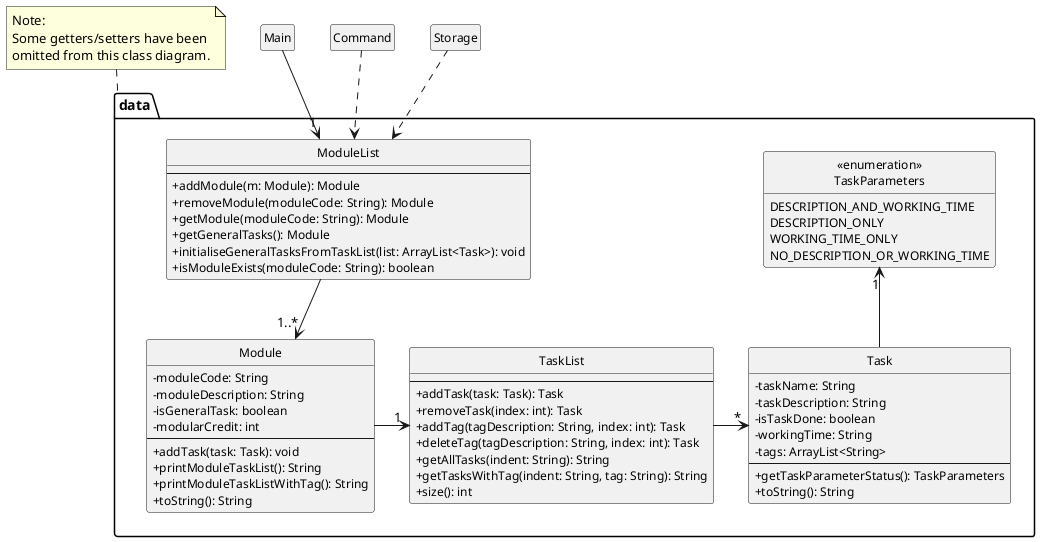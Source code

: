 @startuml

!define ABSTRACT &#123;abstract&#125;

skinparam classAttributeIconSize 0
skinparam shadowing false
skinparam classFontSize 12
skinparam classAttributeFontSize 12
hide circle

package data {
    class ModuleList {
        --
        + addModule(m: Module): Module
        + removeModule(moduleCode: String): Module
        + getModule(moduleCode: String): Module
        + getGeneralTasks(): Module
        + initialiseGeneralTasksFromTaskList(list: ArrayList<Task>): void
        + isModuleExists(moduleCode: String): boolean
    }

    class Module {
        - moduleCode: String
        - moduleDescription: String
        - isGeneralTask: boolean
        - modularCredit: int
        --
        + addTask(task: Task): void
        + printModuleTaskList(): String
        + printModuleTaskListWithTag(): String
        + toString(): String
    }

    class TaskList {
        --
        + addTask(task: Task): Task
        + removeTask(index: int): Task
        + addTag(tagDescription: String, index: int): Task
        + deleteTag(tagDescription: String, index: int): Task
        + getAllTasks(indent: String): String
        + getTasksWithTag(indent: String, tag: String): String
        + size(): int
    }

    class Task {
        - taskName: String
        - taskDescription: String
        - isTaskDone: boolean
        - workingTime: String
        - tags: ArrayList<String>
        --
        + getTaskParameterStatus(): TaskParameters
        + toString(): String
    }

    enum "<<enumeration>>\nTaskParameters" as TaskParameters {
        DESCRIPTION_AND_WORKING_TIME
        DESCRIPTION_ONLY
        WORKING_TIME_ONLY
        NO_DESCRIPTION_OR_WORKING_TIME
    }
}

note top of data
Note:
Some getters/setters have been
omitted from this class diagram.
end note

ModuleList --> "1..*" Module

Module -r> "1" TaskList
TaskList -r> "*" Task
Task --u> "1" TaskParameters

class Main
hide Main attributes
hide Main methods

Main --> "1" ModuleList

class Command
hide Command attributes
hide Command methods

Command ..> ModuleList

class Storage
hide Storage attributes
hide Storage methods

Storage ..> ModuleList

hide TaskParameters methods

@enduml